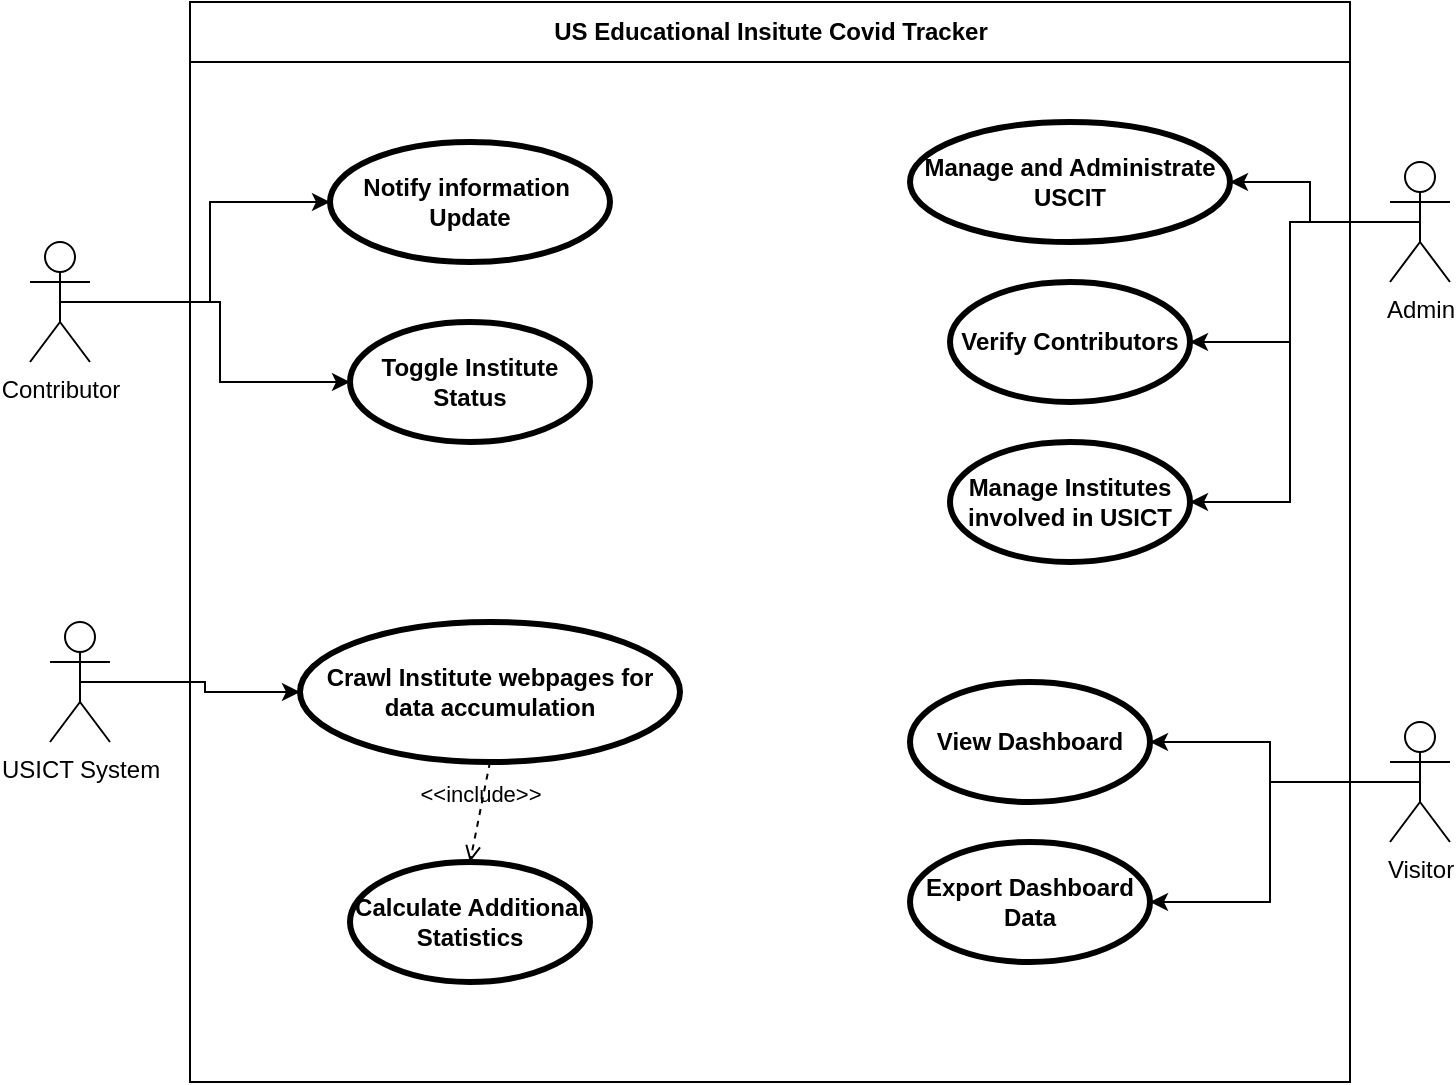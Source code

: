 <mxfile version="16.2.7" type="github"><diagram id="VZWuRiSOthKG0bByMLzX" name="Page-1"><mxGraphModel dx="944" dy="519" grid="1" gridSize="10" guides="1" tooltips="1" connect="1" arrows="1" fold="1" page="1" pageScale="1" pageWidth="850" pageHeight="1100" math="0" shadow="0"><root><mxCell id="0"/><mxCell id="1" parent="0"/><mxCell id="2qjlxZD3ZFytGv6TbPaf-3" value="US Educational Insitute Covid Tracker" style="swimlane;fontStyle=1;align=center;horizontal=1;startSize=30;collapsible=0;html=1;" vertex="1" parent="1"><mxGeometry x="180" y="360" width="580" height="540" as="geometry"/></mxCell><mxCell id="2qjlxZD3ZFytGv6TbPaf-12" value="Notify information&amp;nbsp;&lt;br&gt;Update" style="shape=ellipse;html=1;strokeWidth=3;fontStyle=1;whiteSpace=wrap;align=center;perimeter=ellipsePerimeter;" vertex="1" parent="2qjlxZD3ZFytGv6TbPaf-3"><mxGeometry x="70" y="70" width="140" height="60" as="geometry"/></mxCell><mxCell id="2qjlxZD3ZFytGv6TbPaf-14" value="Toggle Institute Status" style="shape=ellipse;html=1;strokeWidth=3;fontStyle=1;whiteSpace=wrap;align=center;perimeter=ellipsePerimeter;" vertex="1" parent="2qjlxZD3ZFytGv6TbPaf-3"><mxGeometry x="80" y="160" width="120" height="60" as="geometry"/></mxCell><mxCell id="2qjlxZD3ZFytGv6TbPaf-17" value="Manage and Administrate &lt;br&gt;USCIT" style="shape=ellipse;html=1;strokeWidth=3;fontStyle=1;whiteSpace=wrap;align=center;perimeter=ellipsePerimeter;" vertex="1" parent="2qjlxZD3ZFytGv6TbPaf-3"><mxGeometry x="360" y="60" width="160" height="60" as="geometry"/></mxCell><mxCell id="2qjlxZD3ZFytGv6TbPaf-16" value="Verify Contributors" style="shape=ellipse;html=1;strokeWidth=3;fontStyle=1;whiteSpace=wrap;align=center;perimeter=ellipsePerimeter;" vertex="1" parent="2qjlxZD3ZFytGv6TbPaf-3"><mxGeometry x="380" y="140" width="120" height="60" as="geometry"/></mxCell><mxCell id="2qjlxZD3ZFytGv6TbPaf-18" value="Crawl Institute webpages for data accumulation" style="shape=ellipse;html=1;strokeWidth=3;fontStyle=1;whiteSpace=wrap;align=center;perimeter=ellipsePerimeter;" vertex="1" parent="2qjlxZD3ZFytGv6TbPaf-3"><mxGeometry x="55" y="310" width="190" height="70" as="geometry"/></mxCell><mxCell id="2qjlxZD3ZFytGv6TbPaf-19" value="Calculate Additional Statistics" style="shape=ellipse;html=1;strokeWidth=3;fontStyle=1;whiteSpace=wrap;align=center;perimeter=ellipsePerimeter;" vertex="1" parent="2qjlxZD3ZFytGv6TbPaf-3"><mxGeometry x="80" y="430" width="120" height="60" as="geometry"/></mxCell><mxCell id="2qjlxZD3ZFytGv6TbPaf-21" value="Export Dashboard Data" style="shape=ellipse;html=1;strokeWidth=3;fontStyle=1;whiteSpace=wrap;align=center;perimeter=ellipsePerimeter;" vertex="1" parent="2qjlxZD3ZFytGv6TbPaf-3"><mxGeometry x="360" y="420" width="120" height="60" as="geometry"/></mxCell><mxCell id="2qjlxZD3ZFytGv6TbPaf-20" value="View Dashboard" style="shape=ellipse;html=1;strokeWidth=3;fontStyle=1;whiteSpace=wrap;align=center;perimeter=ellipsePerimeter;" vertex="1" parent="2qjlxZD3ZFytGv6TbPaf-3"><mxGeometry x="360" y="340" width="120" height="60" as="geometry"/></mxCell><mxCell id="2qjlxZD3ZFytGv6TbPaf-28" value="Manage Institutes involved in USICT" style="shape=ellipse;html=1;strokeWidth=3;fontStyle=1;whiteSpace=wrap;align=center;perimeter=ellipsePerimeter;" vertex="1" parent="2qjlxZD3ZFytGv6TbPaf-3"><mxGeometry x="380" y="220" width="120" height="60" as="geometry"/></mxCell><mxCell id="2qjlxZD3ZFytGv6TbPaf-35" value="&amp;lt;&amp;lt;include&amp;gt;&amp;gt;" style="edgeStyle=none;html=1;endArrow=open;verticalAlign=bottom;dashed=1;labelBackgroundColor=none;rounded=0;entryX=0.5;entryY=0;entryDx=0;entryDy=0;exitX=0.5;exitY=1;exitDx=0;exitDy=0;" edge="1" parent="2qjlxZD3ZFytGv6TbPaf-3" source="2qjlxZD3ZFytGv6TbPaf-18" target="2qjlxZD3ZFytGv6TbPaf-19"><mxGeometry width="160" relative="1" as="geometry"><mxPoint x="170" y="240" as="sourcePoint"/><mxPoint x="330" y="240" as="targetPoint"/></mxGeometry></mxCell><mxCell id="2qjlxZD3ZFytGv6TbPaf-13" style="edgeStyle=orthogonalEdgeStyle;rounded=0;orthogonalLoop=1;jettySize=auto;html=1;exitX=0.5;exitY=0.5;exitDx=0;exitDy=0;exitPerimeter=0;entryX=0;entryY=0.5;entryDx=0;entryDy=0;" edge="1" parent="1" source="2qjlxZD3ZFytGv6TbPaf-6" target="2qjlxZD3ZFytGv6TbPaf-12"><mxGeometry relative="1" as="geometry"/></mxCell><mxCell id="2qjlxZD3ZFytGv6TbPaf-30" style="edgeStyle=orthogonalEdgeStyle;rounded=0;orthogonalLoop=1;jettySize=auto;html=1;exitX=0.5;exitY=0.5;exitDx=0;exitDy=0;exitPerimeter=0;entryX=0;entryY=0.5;entryDx=0;entryDy=0;" edge="1" parent="1" source="2qjlxZD3ZFytGv6TbPaf-6" target="2qjlxZD3ZFytGv6TbPaf-14"><mxGeometry relative="1" as="geometry"/></mxCell><mxCell id="2qjlxZD3ZFytGv6TbPaf-6" value="Contributor" style="shape=umlActor;html=1;verticalLabelPosition=bottom;verticalAlign=top;align=center;" vertex="1" parent="1"><mxGeometry x="100" y="480" width="30" height="60" as="geometry"/></mxCell><mxCell id="2qjlxZD3ZFytGv6TbPaf-25" style="edgeStyle=orthogonalEdgeStyle;rounded=0;orthogonalLoop=1;jettySize=auto;html=1;exitX=0.5;exitY=0.5;exitDx=0;exitDy=0;exitPerimeter=0;entryX=1;entryY=0.5;entryDx=0;entryDy=0;" edge="1" parent="1" source="2qjlxZD3ZFytGv6TbPaf-9" target="2qjlxZD3ZFytGv6TbPaf-17"><mxGeometry relative="1" as="geometry"/></mxCell><mxCell id="2qjlxZD3ZFytGv6TbPaf-26" style="edgeStyle=orthogonalEdgeStyle;rounded=0;orthogonalLoop=1;jettySize=auto;html=1;exitX=0.5;exitY=0.5;exitDx=0;exitDy=0;exitPerimeter=0;entryX=1;entryY=0.5;entryDx=0;entryDy=0;" edge="1" parent="1" source="2qjlxZD3ZFytGv6TbPaf-9" target="2qjlxZD3ZFytGv6TbPaf-16"><mxGeometry relative="1" as="geometry"/></mxCell><mxCell id="2qjlxZD3ZFytGv6TbPaf-29" style="edgeStyle=orthogonalEdgeStyle;rounded=0;orthogonalLoop=1;jettySize=auto;html=1;exitX=0.5;exitY=0.5;exitDx=0;exitDy=0;exitPerimeter=0;entryX=1;entryY=0.5;entryDx=0;entryDy=0;" edge="1" parent="1" source="2qjlxZD3ZFytGv6TbPaf-9" target="2qjlxZD3ZFytGv6TbPaf-28"><mxGeometry relative="1" as="geometry"/></mxCell><mxCell id="2qjlxZD3ZFytGv6TbPaf-9" value="Admin" style="shape=umlActor;html=1;verticalLabelPosition=bottom;verticalAlign=top;align=center;" vertex="1" parent="1"><mxGeometry x="780" y="440" width="30" height="60" as="geometry"/></mxCell><mxCell id="2qjlxZD3ZFytGv6TbPaf-23" style="edgeStyle=orthogonalEdgeStyle;rounded=0;orthogonalLoop=1;jettySize=auto;html=1;exitX=0.5;exitY=0.5;exitDx=0;exitDy=0;exitPerimeter=0;entryX=1;entryY=0.5;entryDx=0;entryDy=0;" edge="1" parent="1" source="2qjlxZD3ZFytGv6TbPaf-10" target="2qjlxZD3ZFytGv6TbPaf-20"><mxGeometry relative="1" as="geometry"/></mxCell><mxCell id="2qjlxZD3ZFytGv6TbPaf-24" style="edgeStyle=orthogonalEdgeStyle;rounded=0;orthogonalLoop=1;jettySize=auto;html=1;exitX=0.5;exitY=0.5;exitDx=0;exitDy=0;exitPerimeter=0;entryX=1;entryY=0.5;entryDx=0;entryDy=0;" edge="1" parent="1" source="2qjlxZD3ZFytGv6TbPaf-10" target="2qjlxZD3ZFytGv6TbPaf-21"><mxGeometry relative="1" as="geometry"/></mxCell><mxCell id="2qjlxZD3ZFytGv6TbPaf-10" value="Visitor" style="shape=umlActor;html=1;verticalLabelPosition=bottom;verticalAlign=top;align=center;" vertex="1" parent="1"><mxGeometry x="780" y="720" width="30" height="60" as="geometry"/></mxCell><mxCell id="2qjlxZD3ZFytGv6TbPaf-31" style="edgeStyle=orthogonalEdgeStyle;rounded=0;orthogonalLoop=1;jettySize=auto;html=1;exitX=0.5;exitY=0.5;exitDx=0;exitDy=0;exitPerimeter=0;entryX=0;entryY=0.5;entryDx=0;entryDy=0;" edge="1" parent="1" source="2qjlxZD3ZFytGv6TbPaf-11" target="2qjlxZD3ZFytGv6TbPaf-18"><mxGeometry relative="1" as="geometry"/></mxCell><mxCell id="2qjlxZD3ZFytGv6TbPaf-11" value="USICT System" style="shape=umlActor;html=1;verticalLabelPosition=bottom;verticalAlign=top;align=center;" vertex="1" parent="1"><mxGeometry x="110" y="670" width="30" height="60" as="geometry"/></mxCell></root></mxGraphModel></diagram></mxfile>